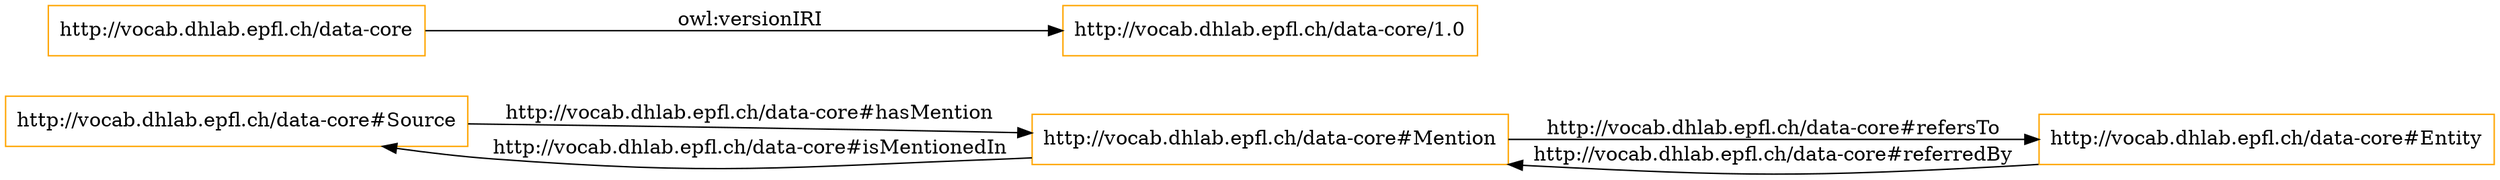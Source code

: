 digraph ar2dtool_diagram { 
rankdir=LR;
size="1501"
node [shape = rectangle, color="orange"]; "http://vocab.dhlab.epfl.ch/data-core#Source" "http://vocab.dhlab.epfl.ch/data-core#Mention" "http://vocab.dhlab.epfl.ch/data-core#Entity" ; /*classes style*/
	"http://vocab.dhlab.epfl.ch/data-core" -> "http://vocab.dhlab.epfl.ch/data-core/1.0" [ label = "owl:versionIRI" ];
	"http://vocab.dhlab.epfl.ch/data-core#Mention" -> "http://vocab.dhlab.epfl.ch/data-core#Entity" [ label = "http://vocab.dhlab.epfl.ch/data-core#refersTo" ];
	"http://vocab.dhlab.epfl.ch/data-core#Source" -> "http://vocab.dhlab.epfl.ch/data-core#Mention" [ label = "http://vocab.dhlab.epfl.ch/data-core#hasMention" ];
	"http://vocab.dhlab.epfl.ch/data-core#Entity" -> "http://vocab.dhlab.epfl.ch/data-core#Mention" [ label = "http://vocab.dhlab.epfl.ch/data-core#referredBy" ];
	"http://vocab.dhlab.epfl.ch/data-core#Mention" -> "http://vocab.dhlab.epfl.ch/data-core#Source" [ label = "http://vocab.dhlab.epfl.ch/data-core#isMentionedIn" ];

}
